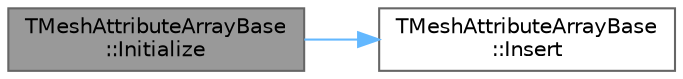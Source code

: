 digraph "TMeshAttributeArrayBase::Initialize"
{
 // INTERACTIVE_SVG=YES
 // LATEX_PDF_SIZE
  bgcolor="transparent";
  edge [fontname=Helvetica,fontsize=10,labelfontname=Helvetica,labelfontsize=10];
  node [fontname=Helvetica,fontsize=10,shape=box,height=0.2,width=0.4];
  rankdir="LR";
  Node1 [id="Node000001",label="TMeshAttributeArrayBase\l::Initialize",height=0.2,width=0.4,color="gray40", fillcolor="grey60", style="filled", fontcolor="black",tooltip="Initializes the array to the given size with the default value."];
  Node1 -> Node2 [id="edge1_Node000001_Node000002",color="steelblue1",style="solid",tooltip=" "];
  Node2 [id="Node000002",label="TMeshAttributeArrayBase\l::Insert",height=0.2,width=0.4,color="grey40", fillcolor="white", style="filled",URL="$d3/d90/classTMeshAttributeArrayBase.html#a813141669a1a67bba15d6bd679e02c10",tooltip="Expands the array if necessary so that the passed element index is valid."];
}
